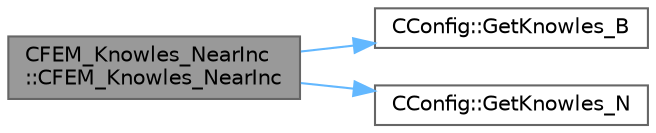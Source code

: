 digraph "CFEM_Knowles_NearInc::CFEM_Knowles_NearInc"
{
 // LATEX_PDF_SIZE
  bgcolor="transparent";
  edge [fontname=Helvetica,fontsize=10,labelfontname=Helvetica,labelfontsize=10];
  node [fontname=Helvetica,fontsize=10,shape=box,height=0.2,width=0.4];
  rankdir="LR";
  Node1 [id="Node000001",label="CFEM_Knowles_NearInc\l::CFEM_Knowles_NearInc",height=0.2,width=0.4,color="gray40", fillcolor="grey60", style="filled", fontcolor="black",tooltip="Constructor of the class."];
  Node1 -> Node2 [id="edge1_Node000001_Node000002",color="steelblue1",style="solid",tooltip=" "];
  Node2 [id="Node000002",label="CConfig::GetKnowles_B",height=0.2,width=0.4,color="grey40", fillcolor="white", style="filled",URL="$classCConfig.html#a45826417dba8514cace5c45a179f375e",tooltip="Get the value of the B constant in the Knowles material model."];
  Node1 -> Node3 [id="edge2_Node000001_Node000003",color="steelblue1",style="solid",tooltip=" "];
  Node3 [id="Node000003",label="CConfig::GetKnowles_N",height=0.2,width=0.4,color="grey40", fillcolor="white", style="filled",URL="$classCConfig.html#a8641f7259852367327d605b7cc585300",tooltip="Get the value of the N constant in the Knowles material model."];
}
